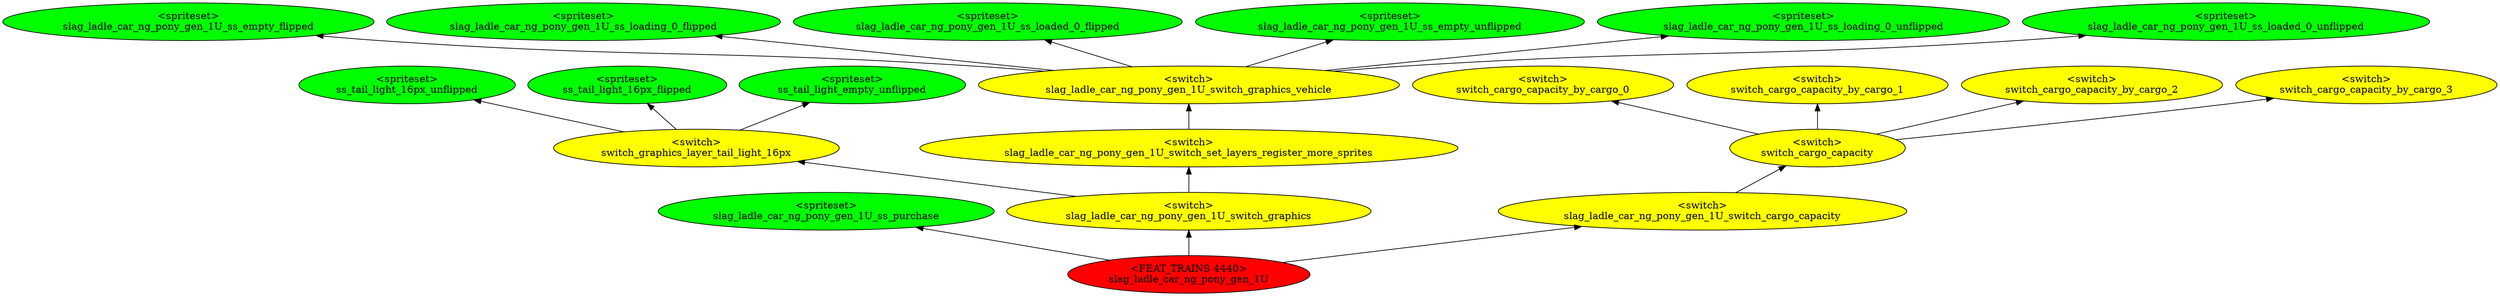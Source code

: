 digraph {
rankdir="BT"
ss_tail_light_16px_unflipped [fillcolor=green style="filled" label="<spriteset>\nss_tail_light_16px_unflipped"]
ss_tail_light_16px_flipped [fillcolor=green style="filled" label="<spriteset>\nss_tail_light_16px_flipped"]
ss_tail_light_empty_unflipped [fillcolor=green style="filled" label="<spriteset>\nss_tail_light_empty_unflipped"]
switch_graphics_layer_tail_light_16px [fillcolor=yellow style="filled" label="<switch>\nswitch_graphics_layer_tail_light_16px"]
switch_cargo_capacity_by_cargo_0 [fillcolor=yellow style="filled" label="<switch>\nswitch_cargo_capacity_by_cargo_0"]
switch_cargo_capacity_by_cargo_1 [fillcolor=yellow style="filled" label="<switch>\nswitch_cargo_capacity_by_cargo_1"]
switch_cargo_capacity_by_cargo_2 [fillcolor=yellow style="filled" label="<switch>\nswitch_cargo_capacity_by_cargo_2"]
switch_cargo_capacity_by_cargo_3 [fillcolor=yellow style="filled" label="<switch>\nswitch_cargo_capacity_by_cargo_3"]
switch_cargo_capacity [fillcolor=yellow style="filled" label="<switch>\nswitch_cargo_capacity"]
slag_ladle_car_ng_pony_gen_1U_ss_empty_flipped [fillcolor=green style="filled" label="<spriteset>\nslag_ladle_car_ng_pony_gen_1U_ss_empty_flipped"]
slag_ladle_car_ng_pony_gen_1U_ss_loading_0_flipped [fillcolor=green style="filled" label="<spriteset>\nslag_ladle_car_ng_pony_gen_1U_ss_loading_0_flipped"]
slag_ladle_car_ng_pony_gen_1U_ss_loaded_0_flipped [fillcolor=green style="filled" label="<spriteset>\nslag_ladle_car_ng_pony_gen_1U_ss_loaded_0_flipped"]
slag_ladle_car_ng_pony_gen_1U_ss_empty_unflipped [fillcolor=green style="filled" label="<spriteset>\nslag_ladle_car_ng_pony_gen_1U_ss_empty_unflipped"]
slag_ladle_car_ng_pony_gen_1U_ss_loading_0_unflipped [fillcolor=green style="filled" label="<spriteset>\nslag_ladle_car_ng_pony_gen_1U_ss_loading_0_unflipped"]
slag_ladle_car_ng_pony_gen_1U_ss_loaded_0_unflipped [fillcolor=green style="filled" label="<spriteset>\nslag_ladle_car_ng_pony_gen_1U_ss_loaded_0_unflipped"]
slag_ladle_car_ng_pony_gen_1U_switch_graphics_vehicle [fillcolor=yellow style="filled" label="<switch>\nslag_ladle_car_ng_pony_gen_1U_switch_graphics_vehicle"]
slag_ladle_car_ng_pony_gen_1U_ss_purchase [fillcolor=green style="filled" label="<spriteset>\nslag_ladle_car_ng_pony_gen_1U_ss_purchase"]
slag_ladle_car_ng_pony_gen_1U_switch_set_layers_register_more_sprites [fillcolor=yellow style="filled" label="<switch>\nslag_ladle_car_ng_pony_gen_1U_switch_set_layers_register_more_sprites"]
slag_ladle_car_ng_pony_gen_1U_switch_graphics [fillcolor=yellow style="filled" label="<switch>\nslag_ladle_car_ng_pony_gen_1U_switch_graphics"]
slag_ladle_car_ng_pony_gen_1U_switch_cargo_capacity [fillcolor=yellow style="filled" label="<switch>\nslag_ladle_car_ng_pony_gen_1U_switch_cargo_capacity"]
slag_ladle_car_ng_pony_gen_1U [fillcolor=red style="filled" label="<FEAT_TRAINS 4440>\nslag_ladle_car_ng_pony_gen_1U"]
slag_ladle_car_ng_pony_gen_1U_switch_graphics->slag_ladle_car_ng_pony_gen_1U_switch_set_layers_register_more_sprites
slag_ladle_car_ng_pony_gen_1U->slag_ladle_car_ng_pony_gen_1U_switch_cargo_capacity
slag_ladle_car_ng_pony_gen_1U_switch_set_layers_register_more_sprites->slag_ladle_car_ng_pony_gen_1U_switch_graphics_vehicle
slag_ladle_car_ng_pony_gen_1U_switch_graphics_vehicle->slag_ladle_car_ng_pony_gen_1U_ss_loading_0_unflipped
slag_ladle_car_ng_pony_gen_1U_switch_graphics_vehicle->slag_ladle_car_ng_pony_gen_1U_ss_loaded_0_flipped
slag_ladle_car_ng_pony_gen_1U_switch_graphics_vehicle->slag_ladle_car_ng_pony_gen_1U_ss_empty_flipped
slag_ladle_car_ng_pony_gen_1U->slag_ladle_car_ng_pony_gen_1U_switch_graphics
switch_graphics_layer_tail_light_16px->ss_tail_light_16px_flipped
slag_ladle_car_ng_pony_gen_1U_switch_graphics_vehicle->slag_ladle_car_ng_pony_gen_1U_ss_loaded_0_unflipped
switch_cargo_capacity->switch_cargo_capacity_by_cargo_1
slag_ladle_car_ng_pony_gen_1U_switch_cargo_capacity->switch_cargo_capacity
switch_graphics_layer_tail_light_16px->ss_tail_light_empty_unflipped
switch_cargo_capacity->switch_cargo_capacity_by_cargo_3
switch_cargo_capacity->switch_cargo_capacity_by_cargo_0
slag_ladle_car_ng_pony_gen_1U_switch_graphics->switch_graphics_layer_tail_light_16px
slag_ladle_car_ng_pony_gen_1U_switch_graphics_vehicle->slag_ladle_car_ng_pony_gen_1U_ss_empty_unflipped
slag_ladle_car_ng_pony_gen_1U_switch_graphics_vehicle->slag_ladle_car_ng_pony_gen_1U_ss_loading_0_flipped
switch_graphics_layer_tail_light_16px->ss_tail_light_16px_unflipped
slag_ladle_car_ng_pony_gen_1U->slag_ladle_car_ng_pony_gen_1U_ss_purchase
switch_cargo_capacity->switch_cargo_capacity_by_cargo_2
}
